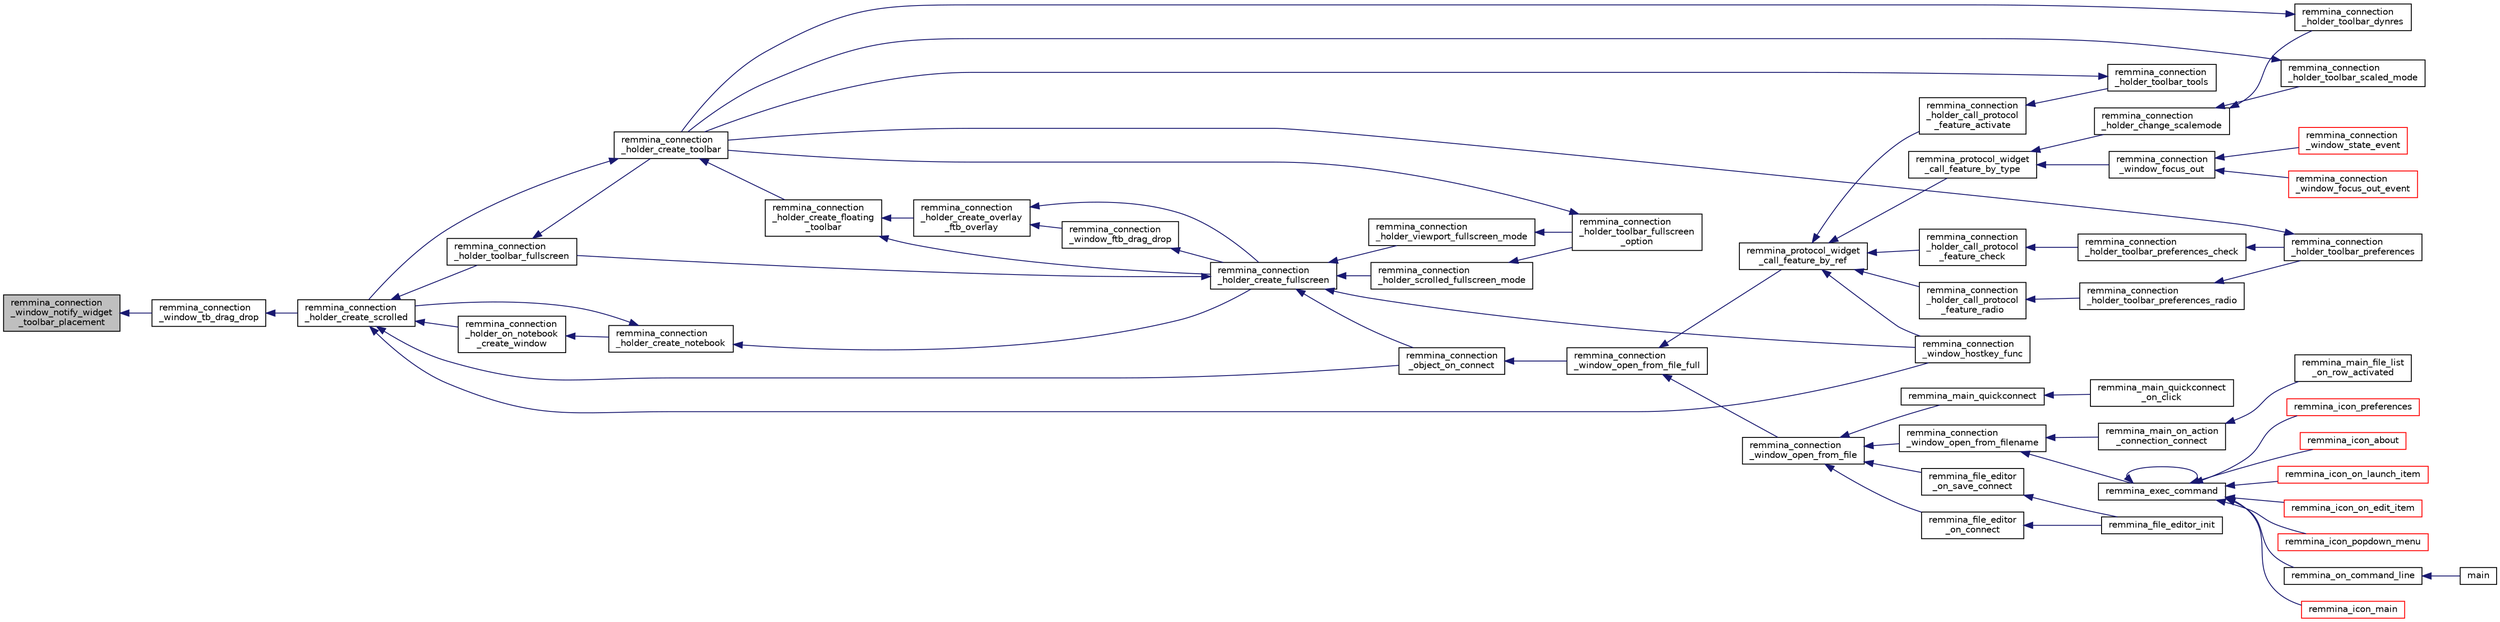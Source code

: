 digraph "remmina_connection_window_notify_widget_toolbar_placement"
{
  edge [fontname="Helvetica",fontsize="10",labelfontname="Helvetica",labelfontsize="10"];
  node [fontname="Helvetica",fontsize="10",shape=record];
  rankdir="LR";
  Node14579 [label="remmina_connection\l_window_notify_widget\l_toolbar_placement",height=0.2,width=0.4,color="black", fillcolor="grey75", style="filled", fontcolor="black"];
  Node14579 -> Node14580 [dir="back",color="midnightblue",fontsize="10",style="solid",fontname="Helvetica"];
  Node14580 [label="remmina_connection\l_window_tb_drag_drop",height=0.2,width=0.4,color="black", fillcolor="white", style="filled",URL="$remmina__connection__window_8c.html#a289101aed4f30397f39880960aae2ac3"];
  Node14580 -> Node14581 [dir="back",color="midnightblue",fontsize="10",style="solid",fontname="Helvetica"];
  Node14581 [label="remmina_connection\l_holder_create_scrolled",height=0.2,width=0.4,color="black", fillcolor="white", style="filled",URL="$remmina__connection__window_8c.html#a57b3656c37df65d276ddd50a16906dc7"];
  Node14581 -> Node14582 [dir="back",color="midnightblue",fontsize="10",style="solid",fontname="Helvetica"];
  Node14582 [label="remmina_connection\l_holder_toolbar_fullscreen",height=0.2,width=0.4,color="black", fillcolor="white", style="filled",URL="$remmina__connection__window_8c.html#a02ac20f50f1b7b816bd7208127efdbee"];
  Node14582 -> Node14583 [dir="back",color="midnightblue",fontsize="10",style="solid",fontname="Helvetica"];
  Node14583 [label="remmina_connection\l_holder_create_toolbar",height=0.2,width=0.4,color="black", fillcolor="white", style="filled",URL="$remmina__connection__window_8c.html#af8138da72278e9e9000276e08a6fd984"];
  Node14583 -> Node14584 [dir="back",color="midnightblue",fontsize="10",style="solid",fontname="Helvetica"];
  Node14584 [label="remmina_connection\l_holder_create_floating\l_toolbar",height=0.2,width=0.4,color="black", fillcolor="white", style="filled",URL="$remmina__connection__window_8c.html#a967dca6c1876afc3e6bcb763f9709d43"];
  Node14584 -> Node14585 [dir="back",color="midnightblue",fontsize="10",style="solid",fontname="Helvetica"];
  Node14585 [label="remmina_connection\l_holder_create_overlay\l_ftb_overlay",height=0.2,width=0.4,color="black", fillcolor="white", style="filled",URL="$remmina__connection__window_8c.html#ab2edcb806312b3367c70fbb13c383ae0"];
  Node14585 -> Node14586 [dir="back",color="midnightblue",fontsize="10",style="solid",fontname="Helvetica"];
  Node14586 [label="remmina_connection\l_window_ftb_drag_drop",height=0.2,width=0.4,color="black", fillcolor="white", style="filled",URL="$remmina__connection__window_8c.html#a15c9b2bd929f8f2bb64d0bb6fa60f067"];
  Node14586 -> Node14587 [dir="back",color="midnightblue",fontsize="10",style="solid",fontname="Helvetica"];
  Node14587 [label="remmina_connection\l_holder_create_fullscreen",height=0.2,width=0.4,color="black", fillcolor="white", style="filled",URL="$remmina__connection__window_8c.html#ae67ca4d276339723c1ff87fc224eaccf"];
  Node14587 -> Node14582 [dir="back",color="midnightblue",fontsize="10",style="solid",fontname="Helvetica"];
  Node14587 -> Node14588 [dir="back",color="midnightblue",fontsize="10",style="solid",fontname="Helvetica"];
  Node14588 [label="remmina_connection\l_holder_viewport_fullscreen_mode",height=0.2,width=0.4,color="black", fillcolor="white", style="filled",URL="$remmina__connection__window_8c.html#a0e99d0ff8c39f2c6de508eee9ef498c5"];
  Node14588 -> Node14589 [dir="back",color="midnightblue",fontsize="10",style="solid",fontname="Helvetica"];
  Node14589 [label="remmina_connection\l_holder_toolbar_fullscreen\l_option",height=0.2,width=0.4,color="black", fillcolor="white", style="filled",URL="$remmina__connection__window_8c.html#a1415cdcbed0e6fe9a7978586bf132207"];
  Node14589 -> Node14583 [dir="back",color="midnightblue",fontsize="10",style="solid",fontname="Helvetica"];
  Node14587 -> Node14590 [dir="back",color="midnightblue",fontsize="10",style="solid",fontname="Helvetica"];
  Node14590 [label="remmina_connection\l_holder_scrolled_fullscreen_mode",height=0.2,width=0.4,color="black", fillcolor="white", style="filled",URL="$remmina__connection__window_8c.html#aa25cae5c0e15e13b817b925e42a044a9"];
  Node14590 -> Node14589 [dir="back",color="midnightblue",fontsize="10",style="solid",fontname="Helvetica"];
  Node14587 -> Node14591 [dir="back",color="midnightblue",fontsize="10",style="solid",fontname="Helvetica"];
  Node14591 [label="remmina_connection\l_window_hostkey_func",height=0.2,width=0.4,color="black", fillcolor="white", style="filled",URL="$remmina__connection__window_8c.html#abef663d930076deb3105f86dabe2a9c3"];
  Node14587 -> Node14592 [dir="back",color="midnightblue",fontsize="10",style="solid",fontname="Helvetica"];
  Node14592 [label="remmina_connection\l_object_on_connect",height=0.2,width=0.4,color="black", fillcolor="white", style="filled",URL="$remmina__connection__window_8c.html#a0ad685a873ecef95ec13caba17e0c22e"];
  Node14592 -> Node14593 [dir="back",color="midnightblue",fontsize="10",style="solid",fontname="Helvetica"];
  Node14593 [label="remmina_connection\l_window_open_from_file_full",height=0.2,width=0.4,color="black", fillcolor="white", style="filled",URL="$remmina__connection__window_8h.html#adbf2b670ca3bae96a99cb0b36021a961"];
  Node14593 -> Node14594 [dir="back",color="midnightblue",fontsize="10",style="solid",fontname="Helvetica"];
  Node14594 [label="remmina_connection\l_window_open_from_file",height=0.2,width=0.4,color="black", fillcolor="white", style="filled",URL="$remmina__connection__window_8h.html#a1c7f722a89609523cc4de079cc82f23c"];
  Node14594 -> Node14595 [dir="back",color="midnightblue",fontsize="10",style="solid",fontname="Helvetica"];
  Node14595 [label="remmina_connection\l_window_open_from_filename",height=0.2,width=0.4,color="black", fillcolor="white", style="filled",URL="$remmina__connection__window_8h.html#ab0ed27ef360efc7d92906cbabf9da5db"];
  Node14595 -> Node14596 [dir="back",color="midnightblue",fontsize="10",style="solid",fontname="Helvetica"];
  Node14596 [label="remmina_exec_command",height=0.2,width=0.4,color="black", fillcolor="white", style="filled",URL="$remmina__exec_8h.html#a424cabdcff647797061e7482049d62a7"];
  Node14596 -> Node14597 [dir="back",color="midnightblue",fontsize="10",style="solid",fontname="Helvetica"];
  Node14597 [label="remmina_on_command_line",height=0.2,width=0.4,color="black", fillcolor="white", style="filled",URL="$remmina_8c.html#aeb286fc5bd52ab5382ab8cb495dc2914"];
  Node14597 -> Node14598 [dir="back",color="midnightblue",fontsize="10",style="solid",fontname="Helvetica"];
  Node14598 [label="main",height=0.2,width=0.4,color="black", fillcolor="white", style="filled",URL="$remmina_8c.html#a0ddf1224851353fc92bfbff6f499fa97"];
  Node14596 -> Node14596 [dir="back",color="midnightblue",fontsize="10",style="solid",fontname="Helvetica"];
  Node14596 -> Node14599 [dir="back",color="midnightblue",fontsize="10",style="solid",fontname="Helvetica"];
  Node14599 [label="remmina_icon_main",height=0.2,width=0.4,color="red", fillcolor="white", style="filled",URL="$remmina__icon_8c.html#a920476110ab6410c8fc8cf734109e497"];
  Node14596 -> Node14610 [dir="back",color="midnightblue",fontsize="10",style="solid",fontname="Helvetica"];
  Node14610 [label="remmina_icon_preferences",height=0.2,width=0.4,color="red", fillcolor="white", style="filled",URL="$remmina__icon_8c.html#ad3b0e3d12e4854eae05b1afea19da404"];
  Node14596 -> Node14611 [dir="back",color="midnightblue",fontsize="10",style="solid",fontname="Helvetica"];
  Node14611 [label="remmina_icon_about",height=0.2,width=0.4,color="red", fillcolor="white", style="filled",URL="$remmina__icon_8c.html#a5cdf1958ef01e49889bcee2e90e2cf71"];
  Node14596 -> Node14612 [dir="back",color="midnightblue",fontsize="10",style="solid",fontname="Helvetica"];
  Node14612 [label="remmina_icon_on_launch_item",height=0.2,width=0.4,color="red", fillcolor="white", style="filled",URL="$remmina__icon_8c.html#ad1699688680e12abcfd5c74dd2f76d83"];
  Node14596 -> Node14615 [dir="back",color="midnightblue",fontsize="10",style="solid",fontname="Helvetica"];
  Node14615 [label="remmina_icon_on_edit_item",height=0.2,width=0.4,color="red", fillcolor="white", style="filled",URL="$remmina__icon_8c.html#af8708120906a8dc41a7998ebf9ecd129"];
  Node14596 -> Node14616 [dir="back",color="midnightblue",fontsize="10",style="solid",fontname="Helvetica"];
  Node14616 [label="remmina_icon_popdown_menu",height=0.2,width=0.4,color="red", fillcolor="white", style="filled",URL="$remmina__icon_8c.html#a444be76e3c3a065279c5f9abc7fae833"];
  Node14595 -> Node14617 [dir="back",color="midnightblue",fontsize="10",style="solid",fontname="Helvetica"];
  Node14617 [label="remmina_main_on_action\l_connection_connect",height=0.2,width=0.4,color="black", fillcolor="white", style="filled",URL="$remmina__main_8c.html#ae023d1cb099a4f7bee79f13760566cbf"];
  Node14617 -> Node14618 [dir="back",color="midnightblue",fontsize="10",style="solid",fontname="Helvetica"];
  Node14618 [label="remmina_main_file_list\l_on_row_activated",height=0.2,width=0.4,color="black", fillcolor="white", style="filled",URL="$remmina__main_8c.html#aba1a89a2400c5cc8373c6bd34602ac10"];
  Node14594 -> Node14619 [dir="back",color="midnightblue",fontsize="10",style="solid",fontname="Helvetica"];
  Node14619 [label="remmina_file_editor\l_on_connect",height=0.2,width=0.4,color="black", fillcolor="white", style="filled",URL="$remmina__file__editor_8c.html#a73b8581fd1fd77532b748d91a2951f25"];
  Node14619 -> Node14603 [dir="back",color="midnightblue",fontsize="10",style="solid",fontname="Helvetica"];
  Node14603 [label="remmina_file_editor_init",height=0.2,width=0.4,color="black", fillcolor="white", style="filled",URL="$remmina__file__editor_8c.html#a9afd8d41c66f547320930eb331f3124d"];
  Node14594 -> Node14604 [dir="back",color="midnightblue",fontsize="10",style="solid",fontname="Helvetica"];
  Node14604 [label="remmina_file_editor\l_on_save_connect",height=0.2,width=0.4,color="black", fillcolor="white", style="filled",URL="$remmina__file__editor_8c.html#a57224f3f69f04f398de563b71be6b18e"];
  Node14604 -> Node14603 [dir="back",color="midnightblue",fontsize="10",style="solid",fontname="Helvetica"];
  Node14594 -> Node14620 [dir="back",color="midnightblue",fontsize="10",style="solid",fontname="Helvetica"];
  Node14620 [label="remmina_main_quickconnect",height=0.2,width=0.4,color="black", fillcolor="white", style="filled",URL="$remmina__main_8c.html#a802458852abacebfb16f1f4295806a01"];
  Node14620 -> Node14621 [dir="back",color="midnightblue",fontsize="10",style="solid",fontname="Helvetica"];
  Node14621 [label="remmina_main_quickconnect\l_on_click",height=0.2,width=0.4,color="black", fillcolor="white", style="filled",URL="$remmina__main_8c.html#a210e9e04c7c97cc86412044de31f659d"];
  Node14593 -> Node14622 [dir="back",color="midnightblue",fontsize="10",style="solid",fontname="Helvetica"];
  Node14622 [label="remmina_protocol_widget\l_call_feature_by_ref",height=0.2,width=0.4,color="black", fillcolor="white", style="filled",URL="$remmina__protocol__widget_8h.html#a605b69a9aa4393024369cc5070488692"];
  Node14622 -> Node14623 [dir="back",color="midnightblue",fontsize="10",style="solid",fontname="Helvetica"];
  Node14623 [label="remmina_connection\l_holder_call_protocol\l_feature_radio",height=0.2,width=0.4,color="black", fillcolor="white", style="filled",URL="$remmina__connection__window_8c.html#a86280cb973101817f7410af393bc2f98"];
  Node14623 -> Node14624 [dir="back",color="midnightblue",fontsize="10",style="solid",fontname="Helvetica"];
  Node14624 [label="remmina_connection\l_holder_toolbar_preferences_radio",height=0.2,width=0.4,color="black", fillcolor="white", style="filled",URL="$remmina__connection__window_8c.html#a1ddab4aacc284c606ab237eae9c0b5a9"];
  Node14624 -> Node14625 [dir="back",color="midnightblue",fontsize="10",style="solid",fontname="Helvetica"];
  Node14625 [label="remmina_connection\l_holder_toolbar_preferences",height=0.2,width=0.4,color="black", fillcolor="white", style="filled",URL="$remmina__connection__window_8c.html#a78ec7d6e66d6e6569c1a9a0230c74bc8"];
  Node14625 -> Node14583 [dir="back",color="midnightblue",fontsize="10",style="solid",fontname="Helvetica"];
  Node14622 -> Node14626 [dir="back",color="midnightblue",fontsize="10",style="solid",fontname="Helvetica"];
  Node14626 [label="remmina_connection\l_holder_call_protocol\l_feature_check",height=0.2,width=0.4,color="black", fillcolor="white", style="filled",URL="$remmina__connection__window_8c.html#a8d924ded7fe147df8b5f113e2fb1d6e7"];
  Node14626 -> Node14627 [dir="back",color="midnightblue",fontsize="10",style="solid",fontname="Helvetica"];
  Node14627 [label="remmina_connection\l_holder_toolbar_preferences_check",height=0.2,width=0.4,color="black", fillcolor="white", style="filled",URL="$remmina__connection__window_8c.html#ada0dce340f5f1484c496a2357e8a2c69"];
  Node14627 -> Node14625 [dir="back",color="midnightblue",fontsize="10",style="solid",fontname="Helvetica"];
  Node14622 -> Node14628 [dir="back",color="midnightblue",fontsize="10",style="solid",fontname="Helvetica"];
  Node14628 [label="remmina_connection\l_holder_call_protocol\l_feature_activate",height=0.2,width=0.4,color="black", fillcolor="white", style="filled",URL="$remmina__connection__window_8c.html#a4507b43c6fd10bc68d9512c6b253a552"];
  Node14628 -> Node14629 [dir="back",color="midnightblue",fontsize="10",style="solid",fontname="Helvetica"];
  Node14629 [label="remmina_connection\l_holder_toolbar_tools",height=0.2,width=0.4,color="black", fillcolor="white", style="filled",URL="$remmina__connection__window_8c.html#a51cc0b2274049920f67c71047bd76213"];
  Node14629 -> Node14583 [dir="back",color="midnightblue",fontsize="10",style="solid",fontname="Helvetica"];
  Node14622 -> Node14591 [dir="back",color="midnightblue",fontsize="10",style="solid",fontname="Helvetica"];
  Node14622 -> Node14630 [dir="back",color="midnightblue",fontsize="10",style="solid",fontname="Helvetica"];
  Node14630 [label="remmina_protocol_widget\l_call_feature_by_type",height=0.2,width=0.4,color="black", fillcolor="white", style="filled",URL="$remmina__protocol__widget_8h.html#a6a630e96e5b914d60d678ae8eaad4cd9"];
  Node14630 -> Node14631 [dir="back",color="midnightblue",fontsize="10",style="solid",fontname="Helvetica"];
  Node14631 [label="remmina_connection\l_holder_change_scalemode",height=0.2,width=0.4,color="black", fillcolor="white", style="filled",URL="$remmina__connection__window_8c.html#a5565ebedf82eb9f2d54b7f447b4c930e"];
  Node14631 -> Node14632 [dir="back",color="midnightblue",fontsize="10",style="solid",fontname="Helvetica"];
  Node14632 [label="remmina_connection\l_holder_toolbar_dynres",height=0.2,width=0.4,color="black", fillcolor="white", style="filled",URL="$remmina__connection__window_8c.html#a576e3800c7371f63b27e3832848ac4e5"];
  Node14632 -> Node14583 [dir="back",color="midnightblue",fontsize="10",style="solid",fontname="Helvetica"];
  Node14631 -> Node14633 [dir="back",color="midnightblue",fontsize="10",style="solid",fontname="Helvetica"];
  Node14633 [label="remmina_connection\l_holder_toolbar_scaled_mode",height=0.2,width=0.4,color="black", fillcolor="white", style="filled",URL="$remmina__connection__window_8c.html#ad6136dd7c0867a5a5f1c0b0645632ee4"];
  Node14633 -> Node14583 [dir="back",color="midnightblue",fontsize="10",style="solid",fontname="Helvetica"];
  Node14630 -> Node14634 [dir="back",color="midnightblue",fontsize="10",style="solid",fontname="Helvetica"];
  Node14634 [label="remmina_connection\l_window_focus_out",height=0.2,width=0.4,color="black", fillcolor="white", style="filled",URL="$remmina__connection__window_8c.html#a8c242e0a7ee57ed79099c330d696b43f"];
  Node14634 -> Node14635 [dir="back",color="midnightblue",fontsize="10",style="solid",fontname="Helvetica"];
  Node14635 [label="remmina_connection\l_window_focus_out_event",height=0.2,width=0.4,color="red", fillcolor="white", style="filled",URL="$remmina__connection__window_8c.html#a539828a1dd435bee083d82136691176c"];
  Node14634 -> Node14637 [dir="back",color="midnightblue",fontsize="10",style="solid",fontname="Helvetica"];
  Node14637 [label="remmina_connection\l_window_state_event",height=0.2,width=0.4,color="red", fillcolor="white", style="filled",URL="$remmina__connection__window_8c.html#a174d5b1e983a96c98aae2e8078f462bd"];
  Node14585 -> Node14587 [dir="back",color="midnightblue",fontsize="10",style="solid",fontname="Helvetica"];
  Node14584 -> Node14587 [dir="back",color="midnightblue",fontsize="10",style="solid",fontname="Helvetica"];
  Node14583 -> Node14581 [dir="back",color="midnightblue",fontsize="10",style="solid",fontname="Helvetica"];
  Node14581 -> Node14638 [dir="back",color="midnightblue",fontsize="10",style="solid",fontname="Helvetica"];
  Node14638 [label="remmina_connection\l_holder_on_notebook\l_create_window",height=0.2,width=0.4,color="black", fillcolor="white", style="filled",URL="$remmina__connection__window_8c.html#a2f5fc595c1aad851962aa58e2009bcce"];
  Node14638 -> Node14639 [dir="back",color="midnightblue",fontsize="10",style="solid",fontname="Helvetica"];
  Node14639 [label="remmina_connection\l_holder_create_notebook",height=0.2,width=0.4,color="black", fillcolor="white", style="filled",URL="$remmina__connection__window_8c.html#ae616dc409c5775dc73d9a83c1f081705"];
  Node14639 -> Node14581 [dir="back",color="midnightblue",fontsize="10",style="solid",fontname="Helvetica"];
  Node14639 -> Node14587 [dir="back",color="midnightblue",fontsize="10",style="solid",fontname="Helvetica"];
  Node14581 -> Node14591 [dir="back",color="midnightblue",fontsize="10",style="solid",fontname="Helvetica"];
  Node14581 -> Node14592 [dir="back",color="midnightblue",fontsize="10",style="solid",fontname="Helvetica"];
}
